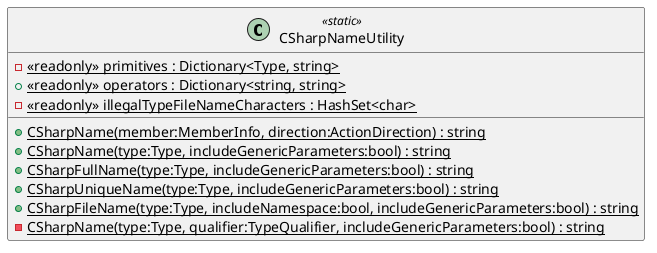 @startuml
class CSharpNameUtility <<static>> {
    - {static} <<readonly>> primitives : Dictionary<Type, string>
    + {static} <<readonly>> operators : Dictionary<string, string>
    - {static} <<readonly>> illegalTypeFileNameCharacters : HashSet<char>
    + {static} CSharpName(member:MemberInfo, direction:ActionDirection) : string
    + {static} CSharpName(type:Type, includeGenericParameters:bool) : string
    + {static} CSharpFullName(type:Type, includeGenericParameters:bool) : string
    + {static} CSharpUniqueName(type:Type, includeGenericParameters:bool) : string
    + {static} CSharpFileName(type:Type, includeNamespace:bool, includeGenericParameters:bool) : string
    - {static} CSharpName(type:Type, qualifier:TypeQualifier, includeGenericParameters:bool) : string
}
@enduml

